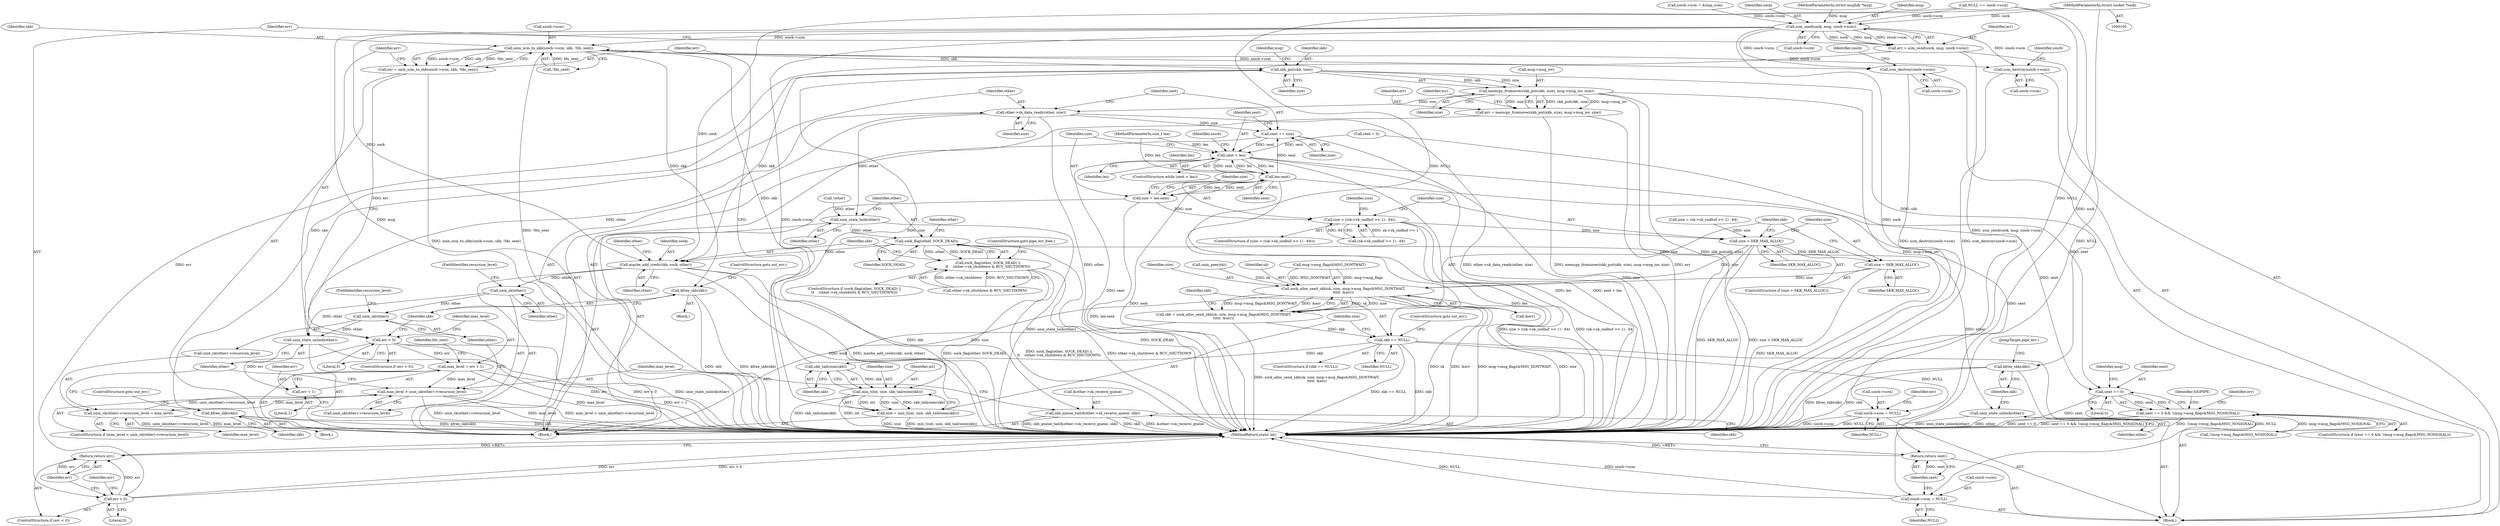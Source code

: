 digraph "0_linux_e0e3cea46d31d23dc40df0a49a7a2c04fe8edfea_1@pointer" {
"1000107" [label="(MethodParameterIn,struct socket *sock)"];
"1000154" [label="(Call,scm_send(sock, msg, siocb->scm))"];
"1000152" [label="(Call,err = scm_send(sock, msg, siocb->scm))"];
"1000161" [label="(Call,err < 0)"];
"1000164" [label="(Return,return err;)"];
"1000278" [label="(Call,unix_scm_to_skb(siocb->scm, skb, !fds_sent))"];
"1000276" [label="(Call,err = unix_scm_to_skb(siocb->scm, skb, !fds_sent))"];
"1000286" [label="(Call,err < 0)"];
"1000293" [label="(Call,max_level = err + 1)"];
"1000341" [label="(Call,max_level > unix_sk(other)->recursion_level)"];
"1000347" [label="(Call,unix_sk(other)->recursion_level = max_level)"];
"1000295" [label="(Call,err + 1)"];
"1000290" [label="(Call,kfree_skb(skb))"];
"1000304" [label="(Call,skb_put(skb, size))"];
"1000303" [label="(Call,memcpy_fromiovec(skb_put(skb, size), msg->msg_iov, size))"];
"1000301" [label="(Call,err = memcpy_fromiovec(skb_put(skb, size), msg->msg_iov, size))"];
"1000355" [label="(Call,other->sk_data_ready(other, size))"];
"1000317" [label="(Call,unix_state_lock(other))"];
"1000321" [label="(Call,sock_flag(other, SOCK_DEAD))"];
"1000320" [label="(Call,sock_flag(other, SOCK_DEAD) ||\n\t\t    (other->sk_shutdown & RCV_SHUTDOWN))"];
"1000330" [label="(Call,maybe_add_creds(skb, sock, other))"];
"1000334" [label="(Call,skb_queue_tail(&other->sk_receive_queue, skb))"];
"1000344" [label="(Call,unix_sk(other))"];
"1000349" [label="(Call,unix_sk(other))"];
"1000353" [label="(Call,unix_state_unlock(other))"];
"1000373" [label="(Call,unix_state_unlock(other))"];
"1000358" [label="(Call,sent += size)"];
"1000217" [label="(Call,sent < len)"];
"1000223" [label="(Call,len-sent)"];
"1000221" [label="(Call,size = len-sent)"];
"1000227" [label="(Call,size > ((sk->sk_sndbuf >> 1) - 64))"];
"1000246" [label="(Call,size > SKB_MAX_ALLOC)"];
"1000249" [label="(Call,size = SKB_MAX_ALLOC)"];
"1000254" [label="(Call,sock_alloc_send_skb(sk, size, msg->msg_flags&MSG_DONTWAIT,\n\t\t\t\t\t  &err))"];
"1000252" [label="(Call,skb = sock_alloc_send_skb(sk, size, msg->msg_flags&MSG_DONTWAIT,\n\t\t\t\t\t  &err))"];
"1000265" [label="(Call,skb == NULL)"];
"1000274" [label="(Call,skb_tailroom(skb))"];
"1000271" [label="(Call,min_t(int, size, skb_tailroom(skb)))"];
"1000269" [label="(Call,size = min_t(int, size, skb_tailroom(skb)))"];
"1000365" [label="(Call,siocb->scm = NULL)"];
"1000402" [label="(Call,siocb->scm = NULL)"];
"1000380" [label="(Call,sent == 0)"];
"1000379" [label="(Call,sent == 0 && !(msg->msg_flags&MSG_NOSIGNAL))"];
"1000370" [label="(Return,return sent;)"];
"1000314" [label="(Call,kfree_skb(skb))"];
"1000375" [label="(Call,kfree_skb(skb))"];
"1000361" [label="(Call,scm_destroy(siocb->scm))"];
"1000398" [label="(Call,scm_destroy(siocb->scm))"];
"1000292" [label="(ControlStructure,goto out_err;)"];
"1000326" [label="(Identifier,other)"];
"1000349" [label="(Call,unix_sk(other))"];
"1000220" [label="(Block,)"];
"1000315" [label="(Identifier,skb)"];
"1000314" [label="(Call,kfree_skb(skb))"];
"1000362" [label="(Call,siocb->scm)"];
"1000257" [label="(Call,msg->msg_flags&MSG_DONTWAIT)"];
"1000273" [label="(Identifier,size)"];
"1000270" [label="(Identifier,size)"];
"1000386" [label="(Identifier,msg)"];
"1000373" [label="(Call,unix_state_unlock(other))"];
"1000381" [label="(Identifier,sent)"];
"1000301" [label="(Call,err = memcpy_fromiovec(skb_put(skb, size), msg->msg_iov, size))"];
"1000380" [label="(Call,sent == 0)"];
"1000277" [label="(Identifier,err)"];
"1000219" [label="(Identifier,len)"];
"1000156" [label="(Identifier,msg)"];
"1000290" [label="(Call,kfree_skb(skb))"];
"1000271" [label="(Call,min_t(int, size, skb_tailroom(skb)))"];
"1000390" [label="(Identifier,SIGPIPE)"];
"1000346" [label="(FieldIdentifier,recursion_level)"];
"1000404" [label="(Identifier,siocb)"];
"1000217" [label="(Call,sent < len)"];
"1000402" [label="(Call,siocb->scm = NULL)"];
"1000344" [label="(Call,unix_sk(other))"];
"1000162" [label="(Identifier,err)"];
"1000265" [label="(Call,skb == NULL)"];
"1000304" [label="(Call,skb_put(skb, size))"];
"1000228" [label="(Identifier,size)"];
"1000275" [label="(Identifier,skb)"];
"1000154" [label="(Call,scm_send(sock, msg, siocb->scm))"];
"1000306" [label="(Identifier,size)"];
"1000313" [label="(Block,)"];
"1000145" [label="(Call,siocb->scm = &tmp_scm)"];
"1000356" [label="(Identifier,other)"];
"1000379" [label="(Call,sent == 0 && !(msg->msg_flags&MSG_NOSIGNAL))"];
"1000352" [label="(Identifier,max_level)"];
"1000236" [label="(Call,size = (sk->sk_sndbuf >> 1) - 64)"];
"1000227" [label="(Call,size > ((sk->sk_sndbuf >> 1) - 64))"];
"1000287" [label="(Identifier,err)"];
"1000321" [label="(Call,sock_flag(other, SOCK_DEAD))"];
"1000319" [label="(ControlStructure,if (sock_flag(other, SOCK_DEAD) ||\n\t\t    (other->sk_shutdown & RCV_SHUTDOWN)))"];
"1000247" [label="(Identifier,size)"];
"1000334" [label="(Call,skb_queue_tail(&other->sk_receive_queue, skb))"];
"1000335" [label="(Call,&other->sk_receive_queue)"];
"1000367" [label="(Identifier,siocb)"];
"1000297" [label="(Literal,1)"];
"1000398" [label="(Call,scm_destroy(siocb->scm))"];
"1000167" [label="(Identifier,err)"];
"1000291" [label="(Identifier,skb)"];
"1000331" [label="(Identifier,skb)"];
"1000252" [label="(Call,skb = sock_alloc_send_skb(sk, size, msg->msg_flags&MSG_DONTWAIT,\n\t\t\t\t\t  &err))"];
"1000256" [label="(Identifier,size)"];
"1000371" [label="(Identifier,sent)"];
"1000206" [label="(Call,!other)"];
"1000248" [label="(Identifier,SKB_MAX_ALLOC)"];
"1000109" [label="(MethodParameterIn,size_t len)"];
"1000323" [label="(Identifier,SOCK_DEAD)"];
"1000251" [label="(Identifier,SKB_MAX_ALLOC)"];
"1000340" [label="(ControlStructure,if (max_level > unix_sk(other)->recursion_level))"];
"1000161" [label="(Call,err < 0)"];
"1000406" [label="(Identifier,NULL)"];
"1000164" [label="(Return,return err;)"];
"1000160" [label="(ControlStructure,if (err < 0))"];
"1000308" [label="(Identifier,msg)"];
"1000216" [label="(ControlStructure,while (sent < len))"];
"1000264" [label="(ControlStructure,if (skb == NULL))"];
"1000245" [label="(ControlStructure,if (size > SKB_MAX_ALLOC))"];
"1000375" [label="(Call,kfree_skb(skb))"];
"1000341" [label="(Call,max_level > unix_sk(other)->recursion_level)"];
"1000407" [label="(Identifier,err)"];
"1000272" [label="(Identifier,int)"];
"1000383" [label="(Call,!(msg->msg_flags&MSG_NOSIGNAL))"];
"1000226" [label="(ControlStructure,if (size > ((sk->sk_sndbuf >> 1) - 64)))"];
"1000365" [label="(Call,siocb->scm = NULL)"];
"1000288" [label="(Literal,0)"];
"1000343" [label="(Call,unix_sk(other)->recursion_level)"];
"1000361" [label="(Call,scm_destroy(siocb->scm))"];
"1000378" [label="(ControlStructure,if (sent == 0 && !(msg->msg_flags&MSG_NOSIGNAL)))"];
"1000310" [label="(Identifier,size)"];
"1000351" [label="(FieldIdentifier,recursion_level)"];
"1000318" [label="(Identifier,other)"];
"1000296" [label="(Identifier,err)"];
"1000285" [label="(ControlStructure,if (err < 0))"];
"1000279" [label="(Call,siocb->scm)"];
"1000348" [label="(Call,unix_sk(other)->recursion_level)"];
"1000370" [label="(Return,return sent;)"];
"1000250" [label="(Identifier,size)"];
"1000224" [label="(Identifier,len)"];
"1000330" [label="(Call,maybe_add_creds(skb, sock, other))"];
"1000345" [label="(Identifier,other)"];
"1000294" [label="(Identifier,max_level)"];
"1000130" [label="(Call,sent = 0)"];
"1000360" [label="(Identifier,size)"];
"1000222" [label="(Identifier,size)"];
"1000249" [label="(Call,size = SKB_MAX_ALLOC)"];
"1000157" [label="(Call,siocb->scm)"];
"1000155" [label="(Identifier,sock)"];
"1000303" [label="(Call,memcpy_fromiovec(skb_put(skb, size), msg->msg_iov, size))"];
"1000110" [label="(Block,)"];
"1000305" [label="(Identifier,skb)"];
"1000359" [label="(Identifier,sent)"];
"1000337" [label="(Identifier,other)"];
"1000108" [label="(MethodParameterIn,struct msghdr *msg)"];
"1000354" [label="(Identifier,other)"];
"1000289" [label="(Block,)"];
"1000299" [label="(Identifier,fds_sent)"];
"1000320" [label="(Call,sock_flag(other, SOCK_DEAD) ||\n\t\t    (other->sk_shutdown & RCV_SHUTDOWN))"];
"1000376" [label="(Identifier,skb)"];
"1000153" [label="(Identifier,err)"];
"1000107" [label="(MethodParameterIn,struct socket *sock)"];
"1000282" [label="(Identifier,skb)"];
"1000347" [label="(Call,unix_sk(other)->recursion_level = max_level)"];
"1000269" [label="(Call,size = min_t(int, size, skb_tailroom(skb)))"];
"1000329" [label="(ControlStructure,goto pipe_err_free;)"];
"1000253" [label="(Identifier,skb)"];
"1000268" [label="(ControlStructure,goto out_err;)"];
"1000358" [label="(Call,sent += size)"];
"1000283" [label="(Call,!fds_sent)"];
"1000408" [label="(MethodReturn,static int)"];
"1000274" [label="(Call,skb_tailroom(skb))"];
"1000152" [label="(Call,err = scm_send(sock, msg, siocb->scm))"];
"1000276" [label="(Call,err = unix_scm_to_skb(siocb->scm, skb, !fds_sent))"];
"1000317" [label="(Call,unix_state_lock(other))"];
"1000394" [label="(Identifier,err)"];
"1000262" [label="(Call,&err)"];
"1000403" [label="(Call,siocb->scm)"];
"1000342" [label="(Identifier,max_level)"];
"1000324" [label="(Call,other->sk_shutdown & RCV_SHUTDOWN)"];
"1000369" [label="(Identifier,NULL)"];
"1000254" [label="(Call,sock_alloc_send_skb(sk, size, msg->msg_flags&MSG_DONTWAIT,\n\t\t\t\t\t  &err))"];
"1000278" [label="(Call,unix_scm_to_skb(siocb->scm, skb, !fds_sent))"];
"1000307" [label="(Call,msg->msg_iov)"];
"1000382" [label="(Literal,0)"];
"1000355" [label="(Call,other->sk_data_ready(other, size))"];
"1000374" [label="(Identifier,other)"];
"1000316" [label="(ControlStructure,goto out_err;)"];
"1000221" [label="(Call,size = len-sent)"];
"1000246" [label="(Call,size > SKB_MAX_ALLOC)"];
"1000267" [label="(Identifier,NULL)"];
"1000223" [label="(Call,len-sent)"];
"1000332" [label="(Identifier,sock)"];
"1000225" [label="(Identifier,sent)"];
"1000295" [label="(Call,err + 1)"];
"1000140" [label="(Call,NULL == siocb->scm)"];
"1000165" [label="(Identifier,err)"];
"1000286" [label="(Call,err < 0)"];
"1000353" [label="(Call,unix_state_unlock(other))"];
"1000203" [label="(Call,unix_peer(sk))"];
"1000312" [label="(Identifier,err)"];
"1000237" [label="(Identifier,size)"];
"1000229" [label="(Call,(sk->sk_sndbuf >> 1) - 64)"];
"1000266" [label="(Identifier,skb)"];
"1000293" [label="(Call,max_level = err + 1)"];
"1000377" [label="(JumpTarget,pipe_err:)"];
"1000255" [label="(Identifier,sk)"];
"1000163" [label="(Literal,0)"];
"1000322" [label="(Identifier,other)"];
"1000350" [label="(Identifier,other)"];
"1000399" [label="(Call,siocb->scm)"];
"1000357" [label="(Identifier,size)"];
"1000333" [label="(Identifier,other)"];
"1000218" [label="(Identifier,sent)"];
"1000339" [label="(Identifier,skb)"];
"1000363" [label="(Identifier,siocb)"];
"1000302" [label="(Identifier,err)"];
"1000366" [label="(Call,siocb->scm)"];
"1000107" -> "1000105"  [label="AST: "];
"1000107" -> "1000408"  [label="DDG: sock"];
"1000107" -> "1000154"  [label="DDG: sock"];
"1000107" -> "1000330"  [label="DDG: sock"];
"1000154" -> "1000152"  [label="AST: "];
"1000154" -> "1000157"  [label="CFG: "];
"1000155" -> "1000154"  [label="AST: "];
"1000156" -> "1000154"  [label="AST: "];
"1000157" -> "1000154"  [label="AST: "];
"1000152" -> "1000154"  [label="CFG: "];
"1000154" -> "1000408"  [label="DDG: siocb->scm"];
"1000154" -> "1000408"  [label="DDG: sock"];
"1000154" -> "1000408"  [label="DDG: msg"];
"1000154" -> "1000152"  [label="DDG: sock"];
"1000154" -> "1000152"  [label="DDG: msg"];
"1000154" -> "1000152"  [label="DDG: siocb->scm"];
"1000108" -> "1000154"  [label="DDG: msg"];
"1000140" -> "1000154"  [label="DDG: siocb->scm"];
"1000145" -> "1000154"  [label="DDG: siocb->scm"];
"1000154" -> "1000278"  [label="DDG: siocb->scm"];
"1000154" -> "1000330"  [label="DDG: sock"];
"1000154" -> "1000361"  [label="DDG: siocb->scm"];
"1000154" -> "1000398"  [label="DDG: siocb->scm"];
"1000152" -> "1000110"  [label="AST: "];
"1000153" -> "1000152"  [label="AST: "];
"1000162" -> "1000152"  [label="CFG: "];
"1000152" -> "1000408"  [label="DDG: scm_send(sock, msg, siocb->scm)"];
"1000152" -> "1000161"  [label="DDG: err"];
"1000161" -> "1000160"  [label="AST: "];
"1000161" -> "1000163"  [label="CFG: "];
"1000162" -> "1000161"  [label="AST: "];
"1000163" -> "1000161"  [label="AST: "];
"1000165" -> "1000161"  [label="CFG: "];
"1000167" -> "1000161"  [label="CFG: "];
"1000161" -> "1000408"  [label="DDG: err"];
"1000161" -> "1000408"  [label="DDG: err < 0"];
"1000161" -> "1000164"  [label="DDG: err"];
"1000164" -> "1000160"  [label="AST: "];
"1000164" -> "1000165"  [label="CFG: "];
"1000165" -> "1000164"  [label="AST: "];
"1000408" -> "1000164"  [label="CFG: "];
"1000164" -> "1000408"  [label="DDG: <RET>"];
"1000165" -> "1000164"  [label="DDG: err"];
"1000278" -> "1000276"  [label="AST: "];
"1000278" -> "1000283"  [label="CFG: "];
"1000279" -> "1000278"  [label="AST: "];
"1000282" -> "1000278"  [label="AST: "];
"1000283" -> "1000278"  [label="AST: "];
"1000276" -> "1000278"  [label="CFG: "];
"1000278" -> "1000408"  [label="DDG: !fds_sent"];
"1000278" -> "1000276"  [label="DDG: siocb->scm"];
"1000278" -> "1000276"  [label="DDG: skb"];
"1000278" -> "1000276"  [label="DDG: !fds_sent"];
"1000274" -> "1000278"  [label="DDG: skb"];
"1000283" -> "1000278"  [label="DDG: fds_sent"];
"1000278" -> "1000290"  [label="DDG: skb"];
"1000278" -> "1000304"  [label="DDG: skb"];
"1000278" -> "1000361"  [label="DDG: siocb->scm"];
"1000278" -> "1000398"  [label="DDG: siocb->scm"];
"1000276" -> "1000220"  [label="AST: "];
"1000277" -> "1000276"  [label="AST: "];
"1000287" -> "1000276"  [label="CFG: "];
"1000276" -> "1000408"  [label="DDG: unix_scm_to_skb(siocb->scm, skb, !fds_sent)"];
"1000276" -> "1000286"  [label="DDG: err"];
"1000286" -> "1000285"  [label="AST: "];
"1000286" -> "1000288"  [label="CFG: "];
"1000287" -> "1000286"  [label="AST: "];
"1000288" -> "1000286"  [label="AST: "];
"1000291" -> "1000286"  [label="CFG: "];
"1000294" -> "1000286"  [label="CFG: "];
"1000286" -> "1000408"  [label="DDG: err < 0"];
"1000286" -> "1000408"  [label="DDG: err"];
"1000286" -> "1000293"  [label="DDG: err"];
"1000286" -> "1000295"  [label="DDG: err"];
"1000293" -> "1000220"  [label="AST: "];
"1000293" -> "1000295"  [label="CFG: "];
"1000294" -> "1000293"  [label="AST: "];
"1000295" -> "1000293"  [label="AST: "];
"1000299" -> "1000293"  [label="CFG: "];
"1000293" -> "1000408"  [label="DDG: max_level"];
"1000293" -> "1000408"  [label="DDG: err + 1"];
"1000293" -> "1000341"  [label="DDG: max_level"];
"1000341" -> "1000340"  [label="AST: "];
"1000341" -> "1000343"  [label="CFG: "];
"1000342" -> "1000341"  [label="AST: "];
"1000343" -> "1000341"  [label="AST: "];
"1000350" -> "1000341"  [label="CFG: "];
"1000354" -> "1000341"  [label="CFG: "];
"1000341" -> "1000408"  [label="DDG: unix_sk(other)->recursion_level"];
"1000341" -> "1000408"  [label="DDG: max_level"];
"1000341" -> "1000408"  [label="DDG: max_level > unix_sk(other)->recursion_level"];
"1000347" -> "1000341"  [label="DDG: unix_sk(other)->recursion_level"];
"1000341" -> "1000347"  [label="DDG: max_level"];
"1000347" -> "1000340"  [label="AST: "];
"1000347" -> "1000352"  [label="CFG: "];
"1000348" -> "1000347"  [label="AST: "];
"1000352" -> "1000347"  [label="AST: "];
"1000354" -> "1000347"  [label="CFG: "];
"1000347" -> "1000408"  [label="DDG: unix_sk(other)->recursion_level"];
"1000347" -> "1000408"  [label="DDG: max_level"];
"1000295" -> "1000297"  [label="CFG: "];
"1000296" -> "1000295"  [label="AST: "];
"1000297" -> "1000295"  [label="AST: "];
"1000290" -> "1000289"  [label="AST: "];
"1000290" -> "1000291"  [label="CFG: "];
"1000291" -> "1000290"  [label="AST: "];
"1000292" -> "1000290"  [label="CFG: "];
"1000290" -> "1000408"  [label="DDG: skb"];
"1000290" -> "1000408"  [label="DDG: kfree_skb(skb)"];
"1000304" -> "1000303"  [label="AST: "];
"1000304" -> "1000306"  [label="CFG: "];
"1000305" -> "1000304"  [label="AST: "];
"1000306" -> "1000304"  [label="AST: "];
"1000308" -> "1000304"  [label="CFG: "];
"1000304" -> "1000303"  [label="DDG: skb"];
"1000304" -> "1000303"  [label="DDG: size"];
"1000269" -> "1000304"  [label="DDG: size"];
"1000304" -> "1000314"  [label="DDG: skb"];
"1000304" -> "1000330"  [label="DDG: skb"];
"1000304" -> "1000375"  [label="DDG: skb"];
"1000303" -> "1000301"  [label="AST: "];
"1000303" -> "1000310"  [label="CFG: "];
"1000307" -> "1000303"  [label="AST: "];
"1000310" -> "1000303"  [label="AST: "];
"1000301" -> "1000303"  [label="CFG: "];
"1000303" -> "1000408"  [label="DDG: size"];
"1000303" -> "1000408"  [label="DDG: skb_put(skb, size)"];
"1000303" -> "1000408"  [label="DDG: msg->msg_iov"];
"1000303" -> "1000301"  [label="DDG: skb_put(skb, size)"];
"1000303" -> "1000301"  [label="DDG: msg->msg_iov"];
"1000303" -> "1000301"  [label="DDG: size"];
"1000303" -> "1000355"  [label="DDG: size"];
"1000301" -> "1000220"  [label="AST: "];
"1000302" -> "1000301"  [label="AST: "];
"1000312" -> "1000301"  [label="CFG: "];
"1000301" -> "1000408"  [label="DDG: memcpy_fromiovec(skb_put(skb, size), msg->msg_iov, size)"];
"1000301" -> "1000408"  [label="DDG: err"];
"1000355" -> "1000220"  [label="AST: "];
"1000355" -> "1000357"  [label="CFG: "];
"1000356" -> "1000355"  [label="AST: "];
"1000357" -> "1000355"  [label="AST: "];
"1000359" -> "1000355"  [label="CFG: "];
"1000355" -> "1000408"  [label="DDG: other"];
"1000355" -> "1000408"  [label="DDG: other->sk_data_ready(other, size)"];
"1000355" -> "1000317"  [label="DDG: other"];
"1000353" -> "1000355"  [label="DDG: other"];
"1000355" -> "1000358"  [label="DDG: size"];
"1000317" -> "1000220"  [label="AST: "];
"1000317" -> "1000318"  [label="CFG: "];
"1000318" -> "1000317"  [label="AST: "];
"1000322" -> "1000317"  [label="CFG: "];
"1000317" -> "1000408"  [label="DDG: unix_state_lock(other)"];
"1000206" -> "1000317"  [label="DDG: other"];
"1000317" -> "1000321"  [label="DDG: other"];
"1000321" -> "1000320"  [label="AST: "];
"1000321" -> "1000323"  [label="CFG: "];
"1000322" -> "1000321"  [label="AST: "];
"1000323" -> "1000321"  [label="AST: "];
"1000326" -> "1000321"  [label="CFG: "];
"1000320" -> "1000321"  [label="CFG: "];
"1000321" -> "1000408"  [label="DDG: SOCK_DEAD"];
"1000321" -> "1000320"  [label="DDG: other"];
"1000321" -> "1000320"  [label="DDG: SOCK_DEAD"];
"1000321" -> "1000330"  [label="DDG: other"];
"1000321" -> "1000373"  [label="DDG: other"];
"1000320" -> "1000319"  [label="AST: "];
"1000320" -> "1000324"  [label="CFG: "];
"1000324" -> "1000320"  [label="AST: "];
"1000329" -> "1000320"  [label="CFG: "];
"1000331" -> "1000320"  [label="CFG: "];
"1000320" -> "1000408"  [label="DDG: other->sk_shutdown & RCV_SHUTDOWN"];
"1000320" -> "1000408"  [label="DDG: sock_flag(other, SOCK_DEAD)"];
"1000320" -> "1000408"  [label="DDG: sock_flag(other, SOCK_DEAD) ||\n\t\t    (other->sk_shutdown & RCV_SHUTDOWN)"];
"1000324" -> "1000320"  [label="DDG: other->sk_shutdown"];
"1000324" -> "1000320"  [label="DDG: RCV_SHUTDOWN"];
"1000330" -> "1000220"  [label="AST: "];
"1000330" -> "1000333"  [label="CFG: "];
"1000331" -> "1000330"  [label="AST: "];
"1000332" -> "1000330"  [label="AST: "];
"1000333" -> "1000330"  [label="AST: "];
"1000337" -> "1000330"  [label="CFG: "];
"1000330" -> "1000408"  [label="DDG: sock"];
"1000330" -> "1000408"  [label="DDG: maybe_add_creds(skb, sock, other)"];
"1000330" -> "1000334"  [label="DDG: skb"];
"1000330" -> "1000344"  [label="DDG: other"];
"1000334" -> "1000220"  [label="AST: "];
"1000334" -> "1000339"  [label="CFG: "];
"1000335" -> "1000334"  [label="AST: "];
"1000339" -> "1000334"  [label="AST: "];
"1000342" -> "1000334"  [label="CFG: "];
"1000334" -> "1000408"  [label="DDG: skb_queue_tail(&other->sk_receive_queue, skb)"];
"1000334" -> "1000408"  [label="DDG: skb"];
"1000334" -> "1000408"  [label="DDG: &other->sk_receive_queue"];
"1000344" -> "1000343"  [label="AST: "];
"1000344" -> "1000345"  [label="CFG: "];
"1000345" -> "1000344"  [label="AST: "];
"1000346" -> "1000344"  [label="CFG: "];
"1000344" -> "1000349"  [label="DDG: other"];
"1000344" -> "1000353"  [label="DDG: other"];
"1000349" -> "1000348"  [label="AST: "];
"1000349" -> "1000350"  [label="CFG: "];
"1000350" -> "1000349"  [label="AST: "];
"1000351" -> "1000349"  [label="CFG: "];
"1000349" -> "1000353"  [label="DDG: other"];
"1000353" -> "1000220"  [label="AST: "];
"1000353" -> "1000354"  [label="CFG: "];
"1000354" -> "1000353"  [label="AST: "];
"1000356" -> "1000353"  [label="CFG: "];
"1000353" -> "1000408"  [label="DDG: unix_state_unlock(other)"];
"1000373" -> "1000110"  [label="AST: "];
"1000373" -> "1000374"  [label="CFG: "];
"1000374" -> "1000373"  [label="AST: "];
"1000376" -> "1000373"  [label="CFG: "];
"1000373" -> "1000408"  [label="DDG: unix_state_unlock(other)"];
"1000373" -> "1000408"  [label="DDG: other"];
"1000358" -> "1000220"  [label="AST: "];
"1000358" -> "1000360"  [label="CFG: "];
"1000359" -> "1000358"  [label="AST: "];
"1000360" -> "1000358"  [label="AST: "];
"1000218" -> "1000358"  [label="CFG: "];
"1000358" -> "1000408"  [label="DDG: size"];
"1000358" -> "1000217"  [label="DDG: sent"];
"1000223" -> "1000358"  [label="DDG: sent"];
"1000217" -> "1000216"  [label="AST: "];
"1000217" -> "1000219"  [label="CFG: "];
"1000218" -> "1000217"  [label="AST: "];
"1000219" -> "1000217"  [label="AST: "];
"1000222" -> "1000217"  [label="CFG: "];
"1000363" -> "1000217"  [label="CFG: "];
"1000217" -> "1000408"  [label="DDG: len"];
"1000217" -> "1000408"  [label="DDG: sent < len"];
"1000217" -> "1000408"  [label="DDG: sent"];
"1000130" -> "1000217"  [label="DDG: sent"];
"1000223" -> "1000217"  [label="DDG: len"];
"1000109" -> "1000217"  [label="DDG: len"];
"1000217" -> "1000223"  [label="DDG: len"];
"1000217" -> "1000223"  [label="DDG: sent"];
"1000217" -> "1000370"  [label="DDG: sent"];
"1000223" -> "1000221"  [label="AST: "];
"1000223" -> "1000225"  [label="CFG: "];
"1000224" -> "1000223"  [label="AST: "];
"1000225" -> "1000223"  [label="AST: "];
"1000221" -> "1000223"  [label="CFG: "];
"1000223" -> "1000408"  [label="DDG: sent"];
"1000223" -> "1000408"  [label="DDG: len"];
"1000223" -> "1000221"  [label="DDG: len"];
"1000223" -> "1000221"  [label="DDG: sent"];
"1000109" -> "1000223"  [label="DDG: len"];
"1000223" -> "1000380"  [label="DDG: sent"];
"1000221" -> "1000220"  [label="AST: "];
"1000222" -> "1000221"  [label="AST: "];
"1000228" -> "1000221"  [label="CFG: "];
"1000221" -> "1000408"  [label="DDG: len-sent"];
"1000221" -> "1000227"  [label="DDG: size"];
"1000227" -> "1000226"  [label="AST: "];
"1000227" -> "1000229"  [label="CFG: "];
"1000228" -> "1000227"  [label="AST: "];
"1000229" -> "1000227"  [label="AST: "];
"1000237" -> "1000227"  [label="CFG: "];
"1000247" -> "1000227"  [label="CFG: "];
"1000227" -> "1000408"  [label="DDG: size > ((sk->sk_sndbuf >> 1) - 64)"];
"1000227" -> "1000408"  [label="DDG: (sk->sk_sndbuf >> 1) - 64"];
"1000229" -> "1000227"  [label="DDG: sk->sk_sndbuf >> 1"];
"1000229" -> "1000227"  [label="DDG: 64"];
"1000227" -> "1000246"  [label="DDG: size"];
"1000246" -> "1000245"  [label="AST: "];
"1000246" -> "1000248"  [label="CFG: "];
"1000247" -> "1000246"  [label="AST: "];
"1000248" -> "1000246"  [label="AST: "];
"1000250" -> "1000246"  [label="CFG: "];
"1000253" -> "1000246"  [label="CFG: "];
"1000246" -> "1000408"  [label="DDG: SKB_MAX_ALLOC"];
"1000246" -> "1000408"  [label="DDG: size > SKB_MAX_ALLOC"];
"1000236" -> "1000246"  [label="DDG: size"];
"1000246" -> "1000249"  [label="DDG: SKB_MAX_ALLOC"];
"1000246" -> "1000254"  [label="DDG: size"];
"1000249" -> "1000245"  [label="AST: "];
"1000249" -> "1000251"  [label="CFG: "];
"1000250" -> "1000249"  [label="AST: "];
"1000251" -> "1000249"  [label="AST: "];
"1000253" -> "1000249"  [label="CFG: "];
"1000249" -> "1000408"  [label="DDG: SKB_MAX_ALLOC"];
"1000249" -> "1000254"  [label="DDG: size"];
"1000254" -> "1000252"  [label="AST: "];
"1000254" -> "1000262"  [label="CFG: "];
"1000255" -> "1000254"  [label="AST: "];
"1000256" -> "1000254"  [label="AST: "];
"1000257" -> "1000254"  [label="AST: "];
"1000262" -> "1000254"  [label="AST: "];
"1000252" -> "1000254"  [label="CFG: "];
"1000254" -> "1000408"  [label="DDG: sk"];
"1000254" -> "1000408"  [label="DDG: &err"];
"1000254" -> "1000408"  [label="DDG: msg->msg_flags&MSG_DONTWAIT"];
"1000254" -> "1000408"  [label="DDG: size"];
"1000254" -> "1000252"  [label="DDG: sk"];
"1000254" -> "1000252"  [label="DDG: size"];
"1000254" -> "1000252"  [label="DDG: msg->msg_flags&MSG_DONTWAIT"];
"1000254" -> "1000252"  [label="DDG: &err"];
"1000203" -> "1000254"  [label="DDG: sk"];
"1000257" -> "1000254"  [label="DDG: msg->msg_flags"];
"1000257" -> "1000254"  [label="DDG: MSG_DONTWAIT"];
"1000254" -> "1000271"  [label="DDG: size"];
"1000252" -> "1000220"  [label="AST: "];
"1000253" -> "1000252"  [label="AST: "];
"1000266" -> "1000252"  [label="CFG: "];
"1000252" -> "1000408"  [label="DDG: sock_alloc_send_skb(sk, size, msg->msg_flags&MSG_DONTWAIT,\n\t\t\t\t\t  &err)"];
"1000252" -> "1000265"  [label="DDG: skb"];
"1000265" -> "1000264"  [label="AST: "];
"1000265" -> "1000267"  [label="CFG: "];
"1000266" -> "1000265"  [label="AST: "];
"1000267" -> "1000265"  [label="AST: "];
"1000268" -> "1000265"  [label="CFG: "];
"1000270" -> "1000265"  [label="CFG: "];
"1000265" -> "1000408"  [label="DDG: skb == NULL"];
"1000265" -> "1000408"  [label="DDG: skb"];
"1000140" -> "1000265"  [label="DDG: NULL"];
"1000265" -> "1000274"  [label="DDG: skb"];
"1000265" -> "1000365"  [label="DDG: NULL"];
"1000265" -> "1000402"  [label="DDG: NULL"];
"1000274" -> "1000271"  [label="AST: "];
"1000274" -> "1000275"  [label="CFG: "];
"1000275" -> "1000274"  [label="AST: "];
"1000271" -> "1000274"  [label="CFG: "];
"1000274" -> "1000271"  [label="DDG: skb"];
"1000271" -> "1000269"  [label="AST: "];
"1000272" -> "1000271"  [label="AST: "];
"1000273" -> "1000271"  [label="AST: "];
"1000269" -> "1000271"  [label="CFG: "];
"1000271" -> "1000408"  [label="DDG: skb_tailroom(skb)"];
"1000271" -> "1000408"  [label="DDG: int"];
"1000271" -> "1000269"  [label="DDG: int"];
"1000271" -> "1000269"  [label="DDG: size"];
"1000271" -> "1000269"  [label="DDG: skb_tailroom(skb)"];
"1000269" -> "1000220"  [label="AST: "];
"1000270" -> "1000269"  [label="AST: "];
"1000277" -> "1000269"  [label="CFG: "];
"1000269" -> "1000408"  [label="DDG: size"];
"1000269" -> "1000408"  [label="DDG: min_t(int, size, skb_tailroom(skb))"];
"1000365" -> "1000110"  [label="AST: "];
"1000365" -> "1000369"  [label="CFG: "];
"1000366" -> "1000365"  [label="AST: "];
"1000369" -> "1000365"  [label="AST: "];
"1000371" -> "1000365"  [label="CFG: "];
"1000365" -> "1000408"  [label="DDG: NULL"];
"1000365" -> "1000408"  [label="DDG: siocb->scm"];
"1000140" -> "1000365"  [label="DDG: NULL"];
"1000402" -> "1000110"  [label="AST: "];
"1000402" -> "1000406"  [label="CFG: "];
"1000403" -> "1000402"  [label="AST: "];
"1000406" -> "1000402"  [label="AST: "];
"1000407" -> "1000402"  [label="CFG: "];
"1000402" -> "1000408"  [label="DDG: siocb->scm"];
"1000402" -> "1000408"  [label="DDG: NULL"];
"1000140" -> "1000402"  [label="DDG: NULL"];
"1000380" -> "1000379"  [label="AST: "];
"1000380" -> "1000382"  [label="CFG: "];
"1000381" -> "1000380"  [label="AST: "];
"1000382" -> "1000380"  [label="AST: "];
"1000386" -> "1000380"  [label="CFG: "];
"1000379" -> "1000380"  [label="CFG: "];
"1000380" -> "1000408"  [label="DDG: sent"];
"1000380" -> "1000379"  [label="DDG: sent"];
"1000380" -> "1000379"  [label="DDG: 0"];
"1000130" -> "1000380"  [label="DDG: sent"];
"1000379" -> "1000378"  [label="AST: "];
"1000379" -> "1000383"  [label="CFG: "];
"1000383" -> "1000379"  [label="AST: "];
"1000390" -> "1000379"  [label="CFG: "];
"1000394" -> "1000379"  [label="CFG: "];
"1000379" -> "1000408"  [label="DDG: !(msg->msg_flags&MSG_NOSIGNAL)"];
"1000379" -> "1000408"  [label="DDG: sent == 0"];
"1000379" -> "1000408"  [label="DDG: sent == 0 && !(msg->msg_flags&MSG_NOSIGNAL)"];
"1000383" -> "1000379"  [label="DDG: msg->msg_flags&MSG_NOSIGNAL"];
"1000370" -> "1000110"  [label="AST: "];
"1000370" -> "1000371"  [label="CFG: "];
"1000371" -> "1000370"  [label="AST: "];
"1000408" -> "1000370"  [label="CFG: "];
"1000370" -> "1000408"  [label="DDG: <RET>"];
"1000371" -> "1000370"  [label="DDG: sent"];
"1000314" -> "1000313"  [label="AST: "];
"1000314" -> "1000315"  [label="CFG: "];
"1000315" -> "1000314"  [label="AST: "];
"1000316" -> "1000314"  [label="CFG: "];
"1000314" -> "1000408"  [label="DDG: skb"];
"1000314" -> "1000408"  [label="DDG: kfree_skb(skb)"];
"1000375" -> "1000110"  [label="AST: "];
"1000375" -> "1000376"  [label="CFG: "];
"1000376" -> "1000375"  [label="AST: "];
"1000377" -> "1000375"  [label="CFG: "];
"1000375" -> "1000408"  [label="DDG: skb"];
"1000375" -> "1000408"  [label="DDG: kfree_skb(skb)"];
"1000361" -> "1000110"  [label="AST: "];
"1000361" -> "1000362"  [label="CFG: "];
"1000362" -> "1000361"  [label="AST: "];
"1000367" -> "1000361"  [label="CFG: "];
"1000361" -> "1000408"  [label="DDG: scm_destroy(siocb->scm)"];
"1000398" -> "1000110"  [label="AST: "];
"1000398" -> "1000399"  [label="CFG: "];
"1000399" -> "1000398"  [label="AST: "];
"1000404" -> "1000398"  [label="CFG: "];
"1000398" -> "1000408"  [label="DDG: scm_destroy(siocb->scm)"];
}
